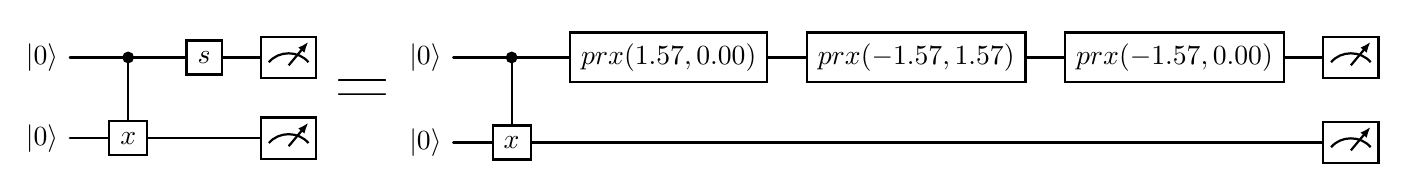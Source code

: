 \documentclass[border=6pt]{standalone}
\usepackage[utf8]{inputenc}
\usepackage[T1]{fontenc}
\usepackage{tikz}
\usetikzlibrary{quantikz2}
\begin{document}\begin{quantikz}
	\lstick{\ket{0}}	&	\ctrl{1}	&	\gate{s}	&	\meter{}\\
	\lstick{\ket{0}}	&	\gate{x}	&	\qw	&	\meter{}
\end{quantikz}
{\Huge{\textbf{=}}}
\begin{quantikz}
	\lstick{\ket{0}}	&	\ctrl{1}	&	\gate{prx(1.57 , 0.00)}	&	\gate{prx(-1.57 , 1.57)}	&	\gate{prx(-1.57 , 0.00)}	&	\meter{}\\
	\lstick{\ket{0}}	&	\gate{x}	&	\qw	&	\qw	&	\qw	&	\meter{}
\end{quantikz}
\end{document}
